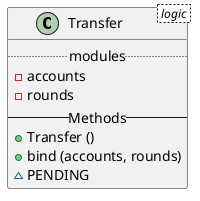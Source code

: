 @startuml
class Transfer < logic > {
  .. modules ..
  - accounts
  - rounds
  -- Methods --
  + Transfer ()
  + bind (accounts, rounds)
  ~ PENDING
}
@endtuml
